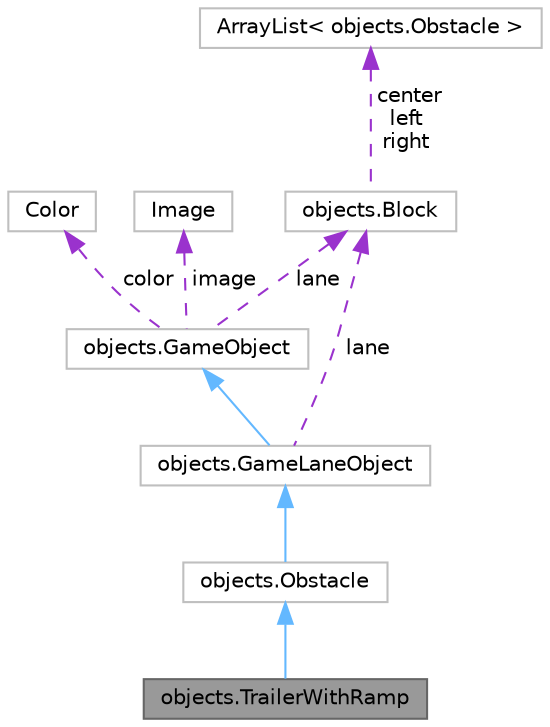 digraph "objects.TrailerWithRamp"
{
 // LATEX_PDF_SIZE
  bgcolor="transparent";
  edge [fontname=Helvetica,fontsize=10,labelfontname=Helvetica,labelfontsize=10];
  node [fontname=Helvetica,fontsize=10,shape=box,height=0.2,width=0.4];
  Node1 [label="objects.TrailerWithRamp",height=0.2,width=0.4,color="gray40", fillcolor="grey60", style="filled", fontcolor="black",tooltip=" "];
  Node2 -> Node1 [dir="back",color="steelblue1",style="solid"];
  Node2 [label="objects.Obstacle",height=0.2,width=0.4,color="grey75", fillcolor="white", style="filled",URL="$classobjects_1_1Obstacle.html",tooltip=" "];
  Node3 -> Node2 [dir="back",color="steelblue1",style="solid"];
  Node3 [label="objects.GameLaneObject",height=0.2,width=0.4,color="grey75", fillcolor="white", style="filled",URL="$classobjects_1_1GameLaneObject.html",tooltip=" "];
  Node4 -> Node3 [dir="back",color="steelblue1",style="solid"];
  Node4 [label="objects.GameObject",height=0.2,width=0.4,color="grey75", fillcolor="white", style="filled",URL="$classobjects_1_1GameObject.html",tooltip=" "];
  Node5 -> Node4 [dir="back",color="darkorchid3",style="dashed",label=" color" ];
  Node5 [label="Color",height=0.2,width=0.4,color="grey75", fillcolor="white", style="filled",tooltip=" "];
  Node6 -> Node4 [dir="back",color="darkorchid3",style="dashed",label=" image" ];
  Node6 [label="Image",height=0.2,width=0.4,color="grey75", fillcolor="white", style="filled",tooltip=" "];
  Node7 -> Node4 [dir="back",color="darkorchid3",style="dashed",label=" lane" ];
  Node7 [label="objects.Block",height=0.2,width=0.4,color="grey75", fillcolor="white", style="filled",URL="$classobjects_1_1Block.html",tooltip=" "];
  Node8 -> Node7 [dir="back",color="darkorchid3",style="dashed",label=" center\nleft\nright" ];
  Node8 [label="ArrayList\< objects.Obstacle \>",height=0.2,width=0.4,color="grey75", fillcolor="white", style="filled",tooltip=" "];
  Node7 -> Node3 [dir="back",color="darkorchid3",style="dashed",label=" lane" ];
}
